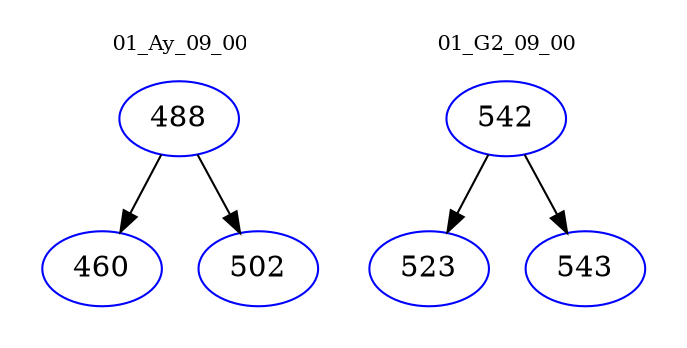 digraph{
subgraph cluster_0 {
color = white
label = "01_Ay_09_00";
fontsize=10;
T0_488 [label="488", color="blue"]
T0_488 -> T0_460 [color="black"]
T0_460 [label="460", color="blue"]
T0_488 -> T0_502 [color="black"]
T0_502 [label="502", color="blue"]
}
subgraph cluster_1 {
color = white
label = "01_G2_09_00";
fontsize=10;
T1_542 [label="542", color="blue"]
T1_542 -> T1_523 [color="black"]
T1_523 [label="523", color="blue"]
T1_542 -> T1_543 [color="black"]
T1_543 [label="543", color="blue"]
}
}
